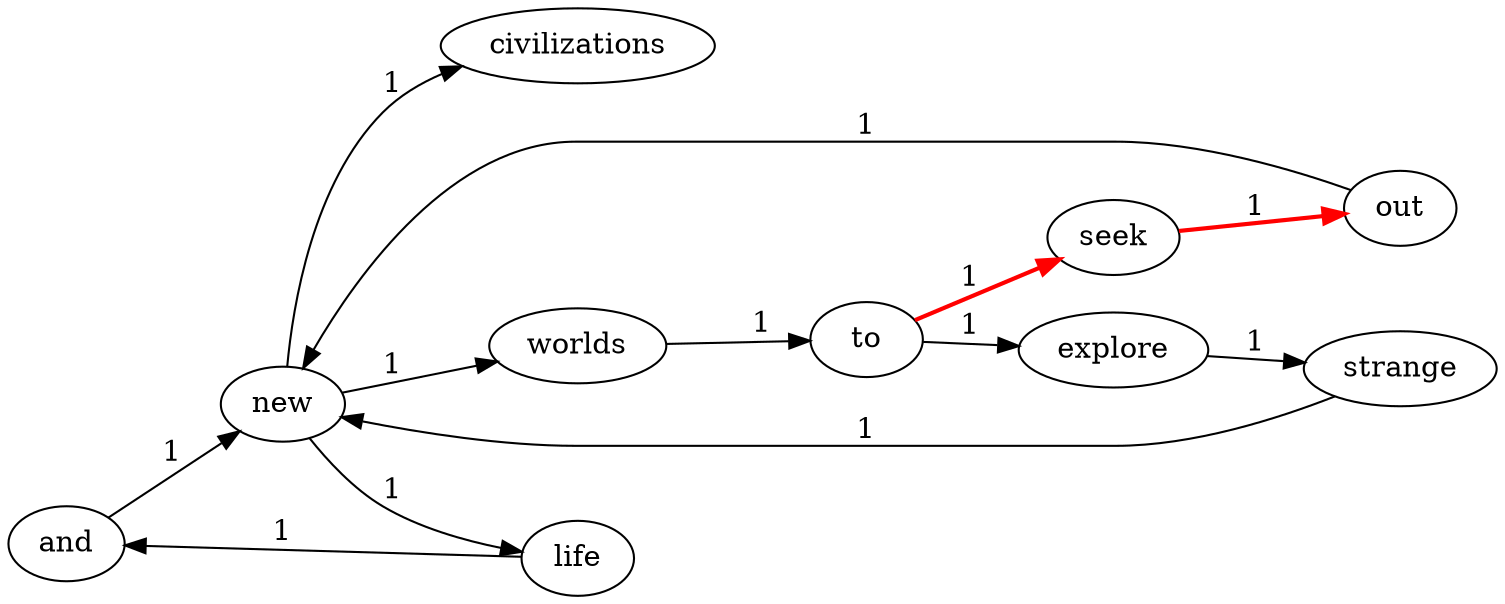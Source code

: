 digraph G {
  rankdir=LR;
  "and" -> "new" [label="1"];
  "out" -> "new" [label="1"];
  "seek" -> "out" [color=red, penwidth=2.0, label="1"];
  "worlds" -> "to" [label="1"];
  "life" -> "and" [label="1"];
  "new" -> "civilizations" [label="1"];
  "new" -> "life" [label="1"];
  "new" -> "worlds" [label="1"];
  "strange" -> "new" [label="1"];
  "explore" -> "strange" [label="1"];
  "to" -> "seek" [color=red, penwidth=2.0, label="1"];
  "to" -> "explore" [label="1"];
}
